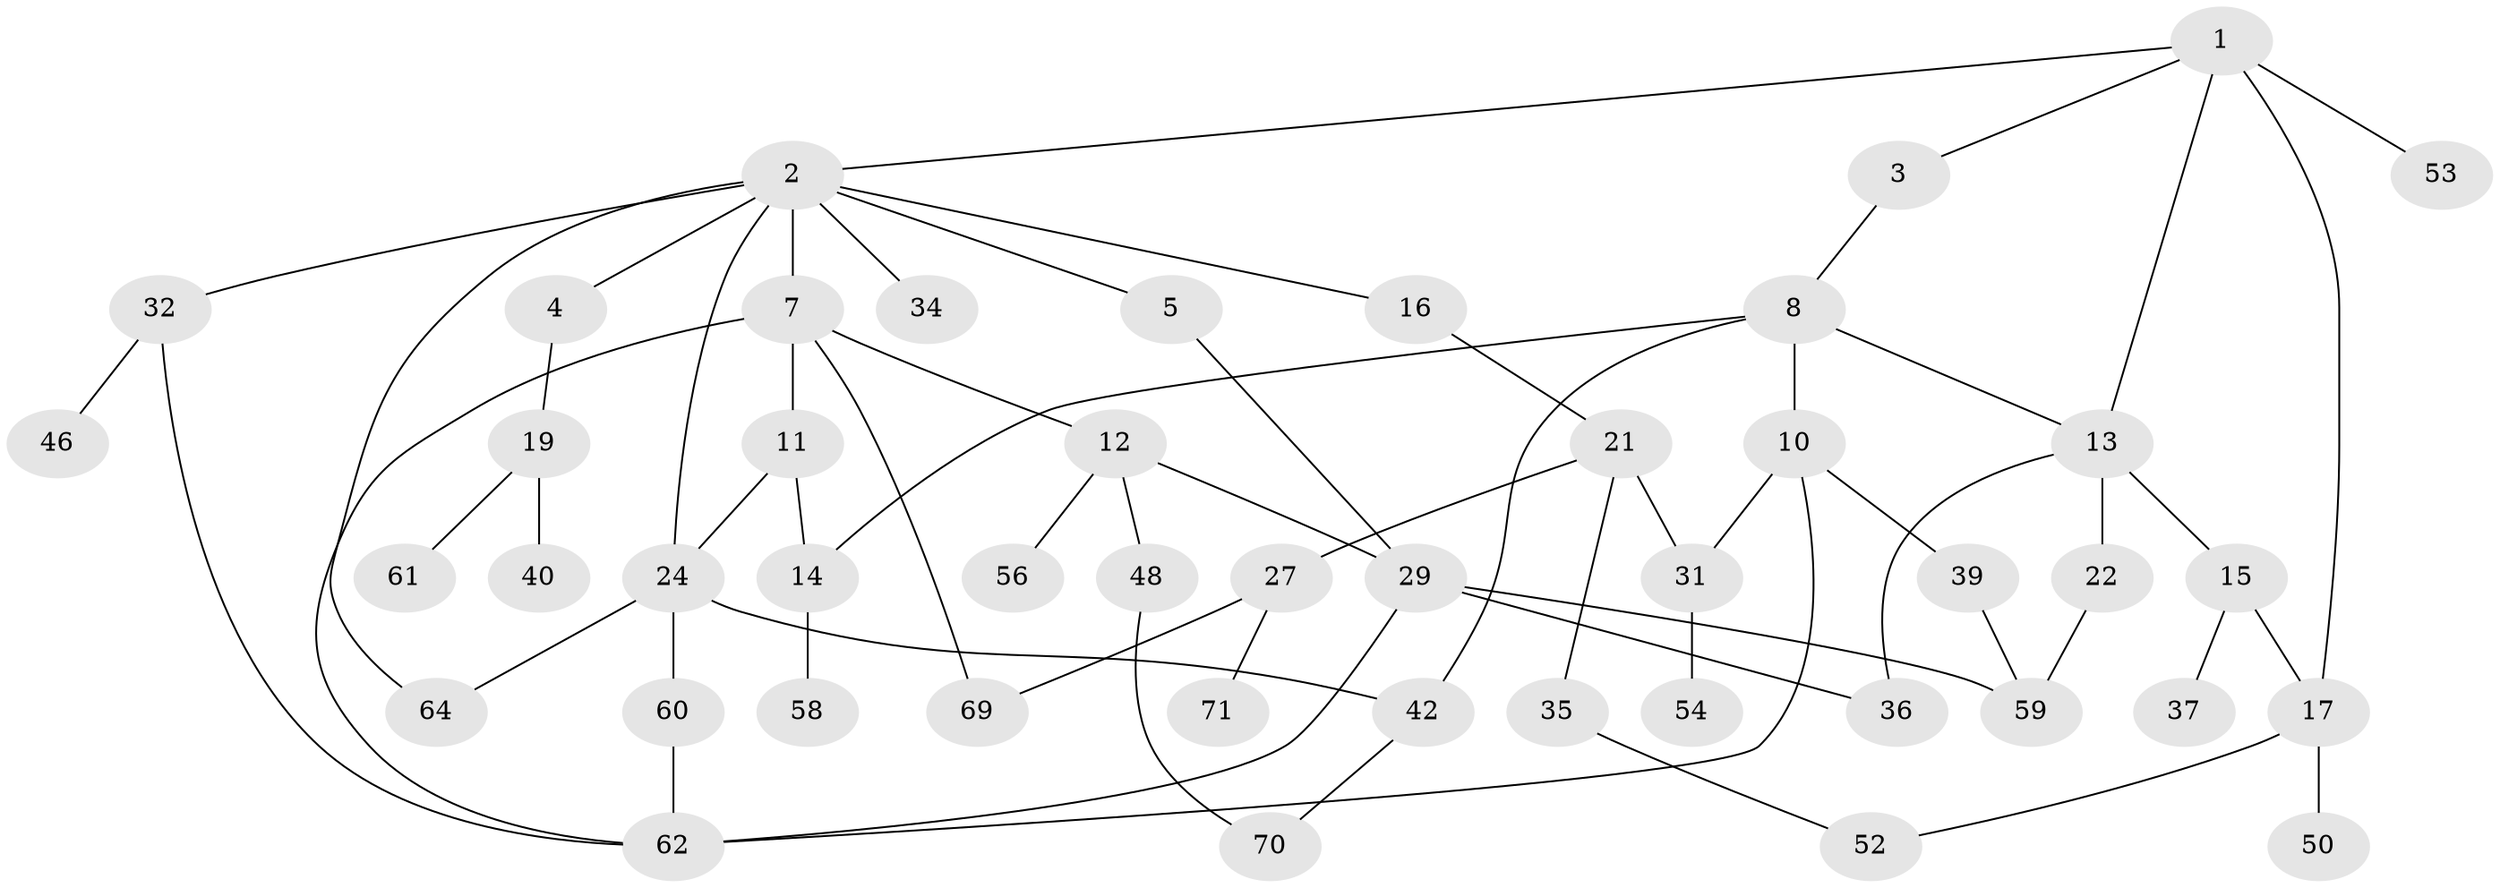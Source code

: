 // original degree distribution, {6: 0.05555555555555555, 3: 0.1527777777777778, 2: 0.4166666666666667, 5: 0.08333333333333333, 4: 0.05555555555555555, 1: 0.2361111111111111}
// Generated by graph-tools (version 1.1) at 2025/10/02/27/25 16:10:52]
// undirected, 46 vertices, 63 edges
graph export_dot {
graph [start="1"]
  node [color=gray90,style=filled];
  1 [super="+25"];
  2 [super="+6"];
  3 [super="+30"];
  4;
  5 [super="+65"];
  7 [super="+72"];
  8 [super="+9"];
  10 [super="+41"];
  11;
  12 [super="+43"];
  13 [super="+23"];
  14 [super="+28"];
  15 [super="+18"];
  16;
  17 [super="+26"];
  19 [super="+20"];
  21;
  22 [super="+44"];
  24 [super="+45"];
  27 [super="+33"];
  29 [super="+67"];
  31 [super="+47"];
  32;
  34 [super="+57"];
  35 [super="+38"];
  36;
  37 [super="+55"];
  39 [super="+51"];
  40;
  42 [super="+49"];
  46;
  48;
  50;
  52;
  53 [super="+63"];
  54;
  56;
  58;
  59 [super="+66"];
  60;
  61;
  62 [super="+68"];
  64;
  69;
  70;
  71;
  1 -- 2;
  1 -- 3;
  1 -- 17;
  1 -- 53 [weight=2];
  1 -- 13;
  2 -- 4;
  2 -- 5;
  2 -- 7;
  2 -- 34;
  2 -- 16;
  2 -- 32;
  2 -- 64;
  2 -- 24;
  3 -- 8;
  4 -- 19;
  5 -- 29;
  7 -- 11;
  7 -- 12;
  7 -- 62;
  7 -- 69;
  8 -- 13;
  8 -- 14;
  8 -- 42;
  8 -- 10;
  10 -- 31;
  10 -- 39;
  10 -- 62;
  11 -- 24;
  11 -- 14;
  12 -- 29;
  12 -- 48;
  12 -- 56;
  13 -- 15;
  13 -- 22;
  13 -- 36;
  14 -- 58;
  15 -- 37;
  15 -- 17;
  16 -- 21;
  17 -- 50;
  17 -- 52;
  19 -- 61;
  19 -- 40;
  21 -- 27;
  21 -- 35;
  21 -- 31;
  22 -- 59;
  24 -- 42;
  24 -- 64;
  24 -- 60;
  27 -- 69;
  27 -- 71;
  29 -- 59;
  29 -- 62;
  29 -- 36;
  31 -- 54;
  32 -- 46;
  32 -- 62;
  35 -- 52;
  39 -- 59;
  42 -- 70;
  48 -- 70;
  60 -- 62;
}
